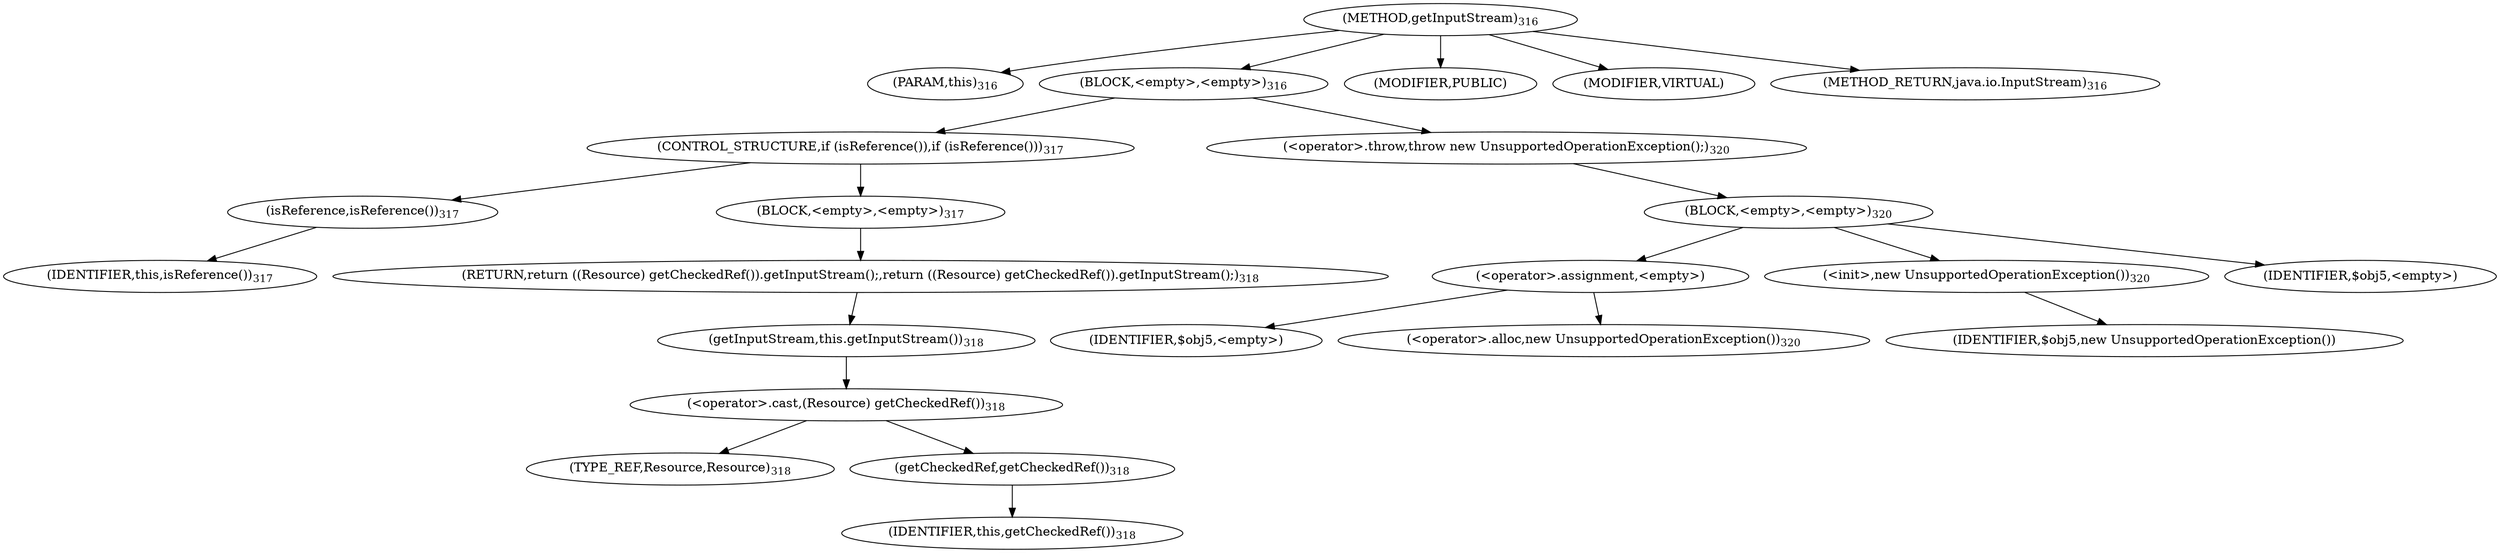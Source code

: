 digraph "getInputStream" {  
"611" [label = <(METHOD,getInputStream)<SUB>316</SUB>> ]
"62" [label = <(PARAM,this)<SUB>316</SUB>> ]
"612" [label = <(BLOCK,&lt;empty&gt;,&lt;empty&gt;)<SUB>316</SUB>> ]
"613" [label = <(CONTROL_STRUCTURE,if (isReference()),if (isReference()))<SUB>317</SUB>> ]
"614" [label = <(isReference,isReference())<SUB>317</SUB>> ]
"61" [label = <(IDENTIFIER,this,isReference())<SUB>317</SUB>> ]
"615" [label = <(BLOCK,&lt;empty&gt;,&lt;empty&gt;)<SUB>317</SUB>> ]
"616" [label = <(RETURN,return ((Resource) getCheckedRef()).getInputStream();,return ((Resource) getCheckedRef()).getInputStream();)<SUB>318</SUB>> ]
"617" [label = <(getInputStream,this.getInputStream())<SUB>318</SUB>> ]
"618" [label = <(&lt;operator&gt;.cast,(Resource) getCheckedRef())<SUB>318</SUB>> ]
"619" [label = <(TYPE_REF,Resource,Resource)<SUB>318</SUB>> ]
"620" [label = <(getCheckedRef,getCheckedRef())<SUB>318</SUB>> ]
"63" [label = <(IDENTIFIER,this,getCheckedRef())<SUB>318</SUB>> ]
"621" [label = <(&lt;operator&gt;.throw,throw new UnsupportedOperationException();)<SUB>320</SUB>> ]
"622" [label = <(BLOCK,&lt;empty&gt;,&lt;empty&gt;)<SUB>320</SUB>> ]
"623" [label = <(&lt;operator&gt;.assignment,&lt;empty&gt;)> ]
"624" [label = <(IDENTIFIER,$obj5,&lt;empty&gt;)> ]
"625" [label = <(&lt;operator&gt;.alloc,new UnsupportedOperationException())<SUB>320</SUB>> ]
"626" [label = <(&lt;init&gt;,new UnsupportedOperationException())<SUB>320</SUB>> ]
"627" [label = <(IDENTIFIER,$obj5,new UnsupportedOperationException())> ]
"628" [label = <(IDENTIFIER,$obj5,&lt;empty&gt;)> ]
"629" [label = <(MODIFIER,PUBLIC)> ]
"630" [label = <(MODIFIER,VIRTUAL)> ]
"631" [label = <(METHOD_RETURN,java.io.InputStream)<SUB>316</SUB>> ]
  "611" -> "62" 
  "611" -> "612" 
  "611" -> "629" 
  "611" -> "630" 
  "611" -> "631" 
  "612" -> "613" 
  "612" -> "621" 
  "613" -> "614" 
  "613" -> "615" 
  "614" -> "61" 
  "615" -> "616" 
  "616" -> "617" 
  "617" -> "618" 
  "618" -> "619" 
  "618" -> "620" 
  "620" -> "63" 
  "621" -> "622" 
  "622" -> "623" 
  "622" -> "626" 
  "622" -> "628" 
  "623" -> "624" 
  "623" -> "625" 
  "626" -> "627" 
}

